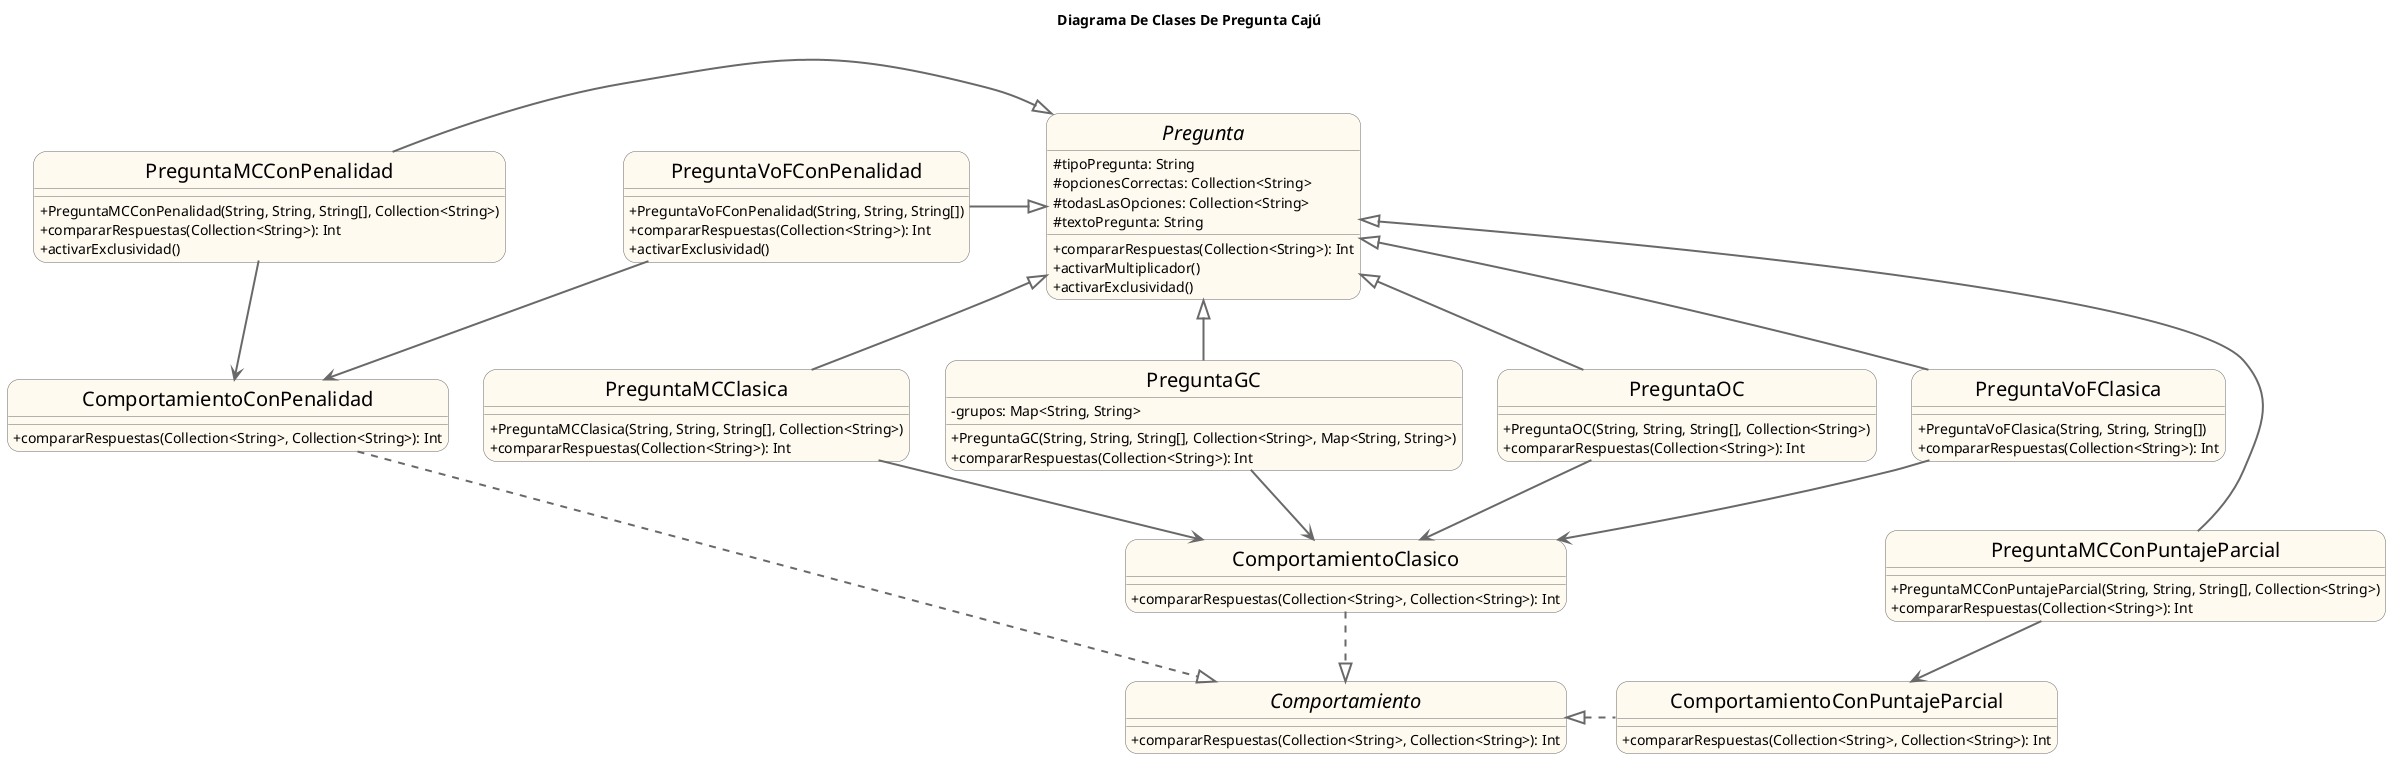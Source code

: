 @startuml TP2

title Diagrama De Clases De Pregunta Cajú

hide circle
skinparam classAttributeIconSize 0
skinparam roundcorner 25
skinparam sequenceArrowThickness 2
skinparam classFontSize 20

skinparam class {
BackgroundColor FloralWhite
ArrowColor DimGray
BorderColor DimGray
}

abstract class Pregunta{
        # tipoPregunta: String
        # opcionesCorrectas: Collection<String>
        # todasLasOpciones: Collection<String>
        # textoPregunta: String
        + compararRespuestas(Collection<String>): Int
        + activarMultiplicador()
        + activarExclusividad()
}

class PreguntaMCClasica{
        + PreguntaMCClasica(String, String, String[], Collection<String>)
        + compararRespuestas(Collection<String>): Int
}

class PreguntaMCConPenalidad{
        + PreguntaMCConPenalidad(String, String, String[], Collection<String>)
        + compararRespuestas(Collection<String>): Int
        + activarExclusividad()
}

class PreguntaMCConPuntajeParcial{
        + PreguntaMCConPuntajeParcial(String, String, String[], Collection<String>)
        + compararRespuestas(Collection<String>): Int
}

class PreguntaGC{
        - grupos: Map<String, String>
        + PreguntaGC(String, String, String[], Collection<String>, Map<String, String>)
        + compararRespuestas(Collection<String>): Int
}

class PreguntaOC{
        + PreguntaOC(String, String, String[], Collection<String>)
        + compararRespuestas(Collection<String>): Int
}

class PreguntaVoFClasica{
        + PreguntaVoFClasica(String, String, String[])
        + compararRespuestas(Collection<String>): Int
}

class PreguntaVoFConPenalidad{
        + PreguntaVoFConPenalidad(String, String, String[])
        + compararRespuestas(Collection<String>): Int
        + activarExclusividad()
}

interface Comportamiento{
        + compararRespuestas(Collection<String>, Collection<String>): Int
}

class ComportamientoClasico{
        + compararRespuestas(Collection<String>, Collection<String>): Int
}

class ComportamientoConPenalidad{
        + compararRespuestas(Collection<String>, Collection<String>): Int
}

class ComportamientoConPuntajeParcial{
        + compararRespuestas(Collection<String>, Collection<String>): Int
}

PreguntaMCClasica -up-|> Pregunta
PreguntaVoFClasica -up-|> Pregunta
PreguntaMCConPenalidad -right-|> Pregunta
PreguntaVoFConPenalidad -right-|> Pregunta
PreguntaMCConPuntajeParcial -left-|> Pregunta
PreguntaOC -up-|> Pregunta
PreguntaGC -up-|> Pregunta

ComportamientoConPuntajeParcial .left.|> Comportamiento
ComportamientoConPenalidad .|> Comportamiento
ComportamientoClasico ..|> Comportamiento

PreguntaMCClasica --> ComportamientoClasico
PreguntaVoFClasica --> ComportamientoClasico
PreguntaOC --> ComportamientoClasico
PreguntaGC --> ComportamientoClasico
PreguntaVoFConPenalidad --> ComportamientoConPenalidad
PreguntaMCConPenalidad --> ComportamientoConPenalidad
PreguntaMCConPuntajeParcial --> ComportamientoConPuntajeParcial



@enduml